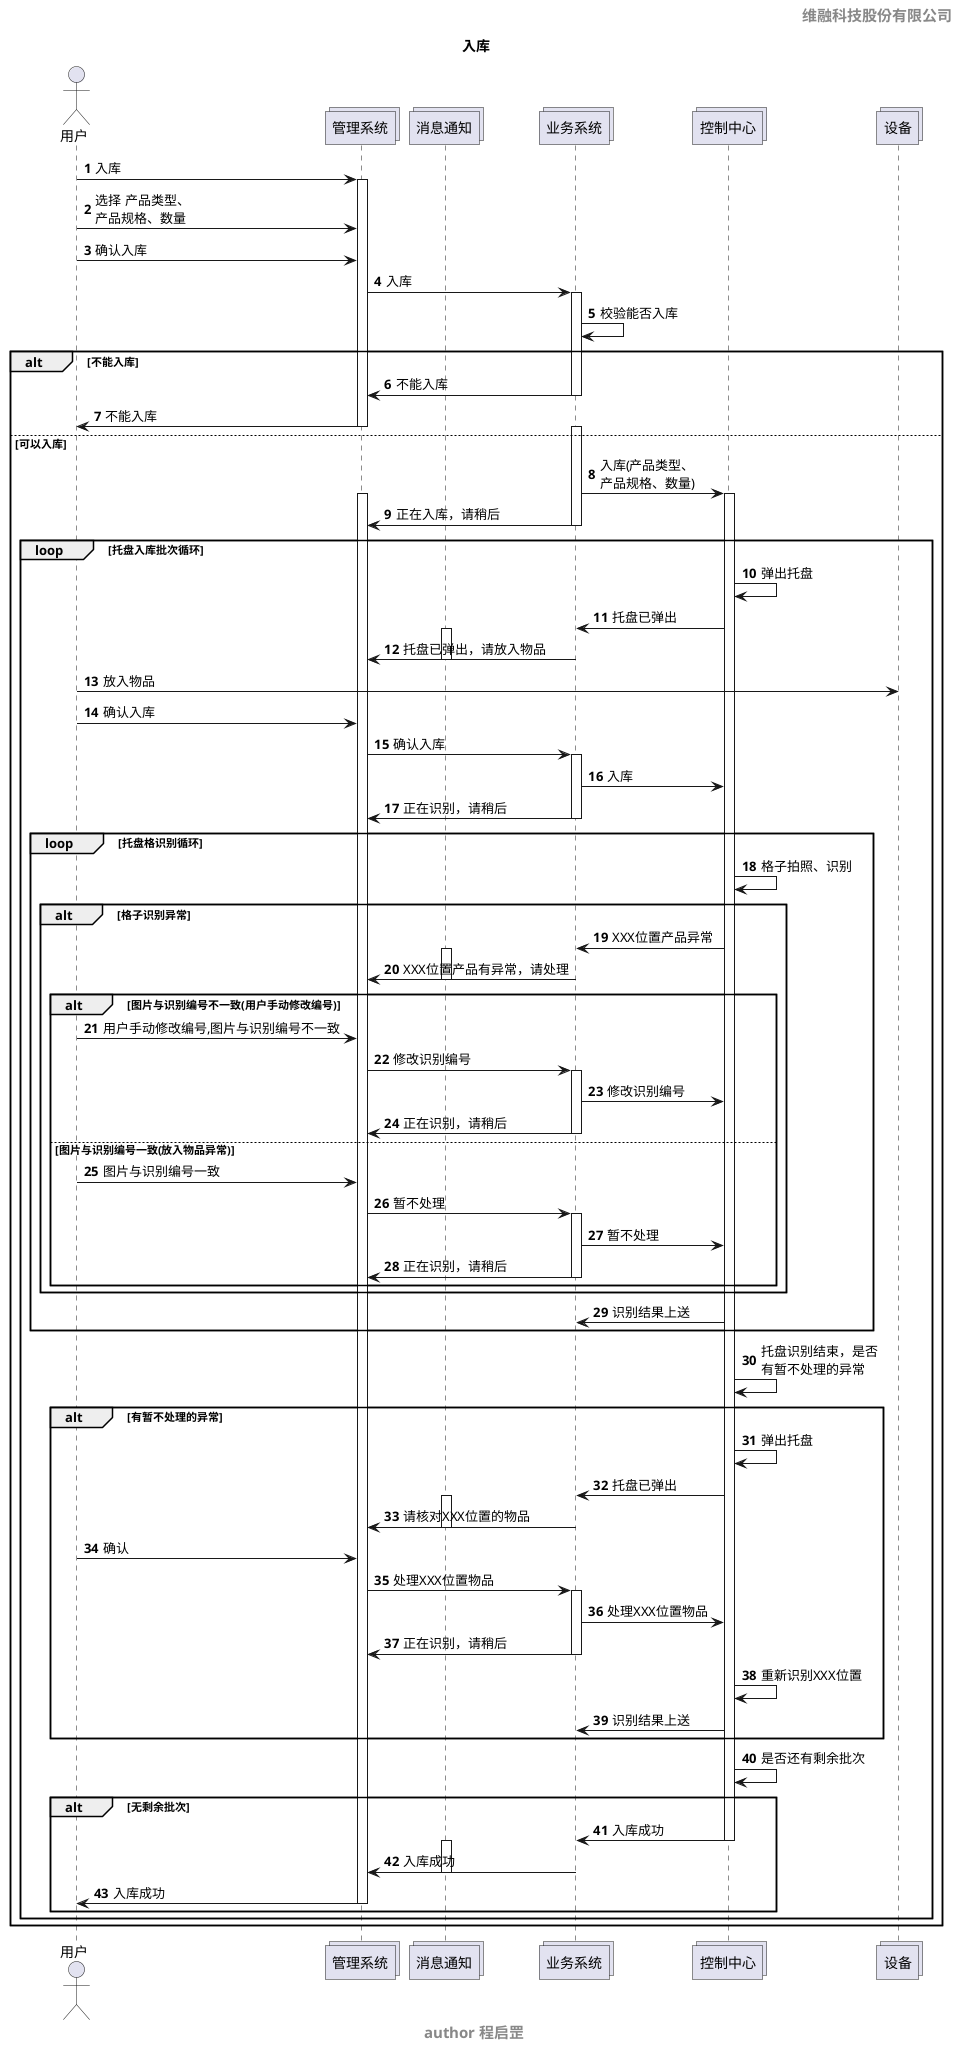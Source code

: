 
@startuml 入库

header **<size:15>维融科技股份有限公司</size>**
footer **<size:15>author 程启罡 </size>**

title  入库

autonumber

actor 用户 as USER
collections 管理系统 as BROWSER
collections 消息通知 as MQ
collections 业务系统 as SERVICE
collections 控制中心 as CONTROL
collections 设备 as DEVICE

USER -> BROWSER : 入库
activate BROWSER

USER -> BROWSER : 选择 产品类型、\n产品规格、数量 
USER -> BROWSER : 确认入库

BROWSER -> SERVICE : 入库
activate SERVICE

SERVICE -> SERVICE : 校验能否入库

alt 不能入库
    BROWSER <- SERVICE : 不能入库
    deactivate SERVICE
    USER <- BROWSER : 不能入库
    deactivate BROWSER
else 可以入库
    activate SERVICE
    SERVICE -> CONTROL : 入库(产品类型、\n产品规格、数量)
    activate CONTROL
    activate BROWSER

    BROWSER <- SERVICE : 正在入库，请稍后
    deactivate SERVICE

    loop 托盘入库批次循环
        CONTROL -> CONTROL : 弹出托盘

        SERVICE <- CONTROL : 托盘已弹出
        activate MQ
        BROWSER <- SERVICE : 托盘已弹出，请放入物品
        deactivate MQ

        USER -> DEVICE : 放入物品
        USER -> BROWSER : 确认入库
        BROWSER -> SERVICE : 确认入库
        activate SERVICE
        SERVICE -> CONTROL : 入库
        BROWSER <- SERVICE : 正在识别，请稍后
        deactivate SERVICE

        loop 托盘格识别循环
            CONTROL -> CONTROL : 格子拍照、识别
            alt 格子识别异常
                SERVICE <- CONTROL : XXX位置产品异常
                
                activate MQ
                BROWSER <- SERVICE : XXX位置产品有异常，请处理
                deactivate MQ

                alt 图片与识别编号不一致(用户手动修改编号)
                    USER -> BROWSER : 用户手动修改编号,图片与识别编号不一致
                    BROWSER -> SERVICE : 修改识别编号
                    activate SERVICE
                    SERVICE -> CONTROL : 修改识别编号
                    BROWSER <- SERVICE : 正在识别，请稍后
                    deactivate SERVICE

                else 图片与识别编号一致(放入物品异常)
                    USER -> BROWSER : 图片与识别编号一致
                    BROWSER -> SERVICE : 暂不处理
                    activate SERVICE
                    SERVICE -> CONTROL : 暂不处理
                    BROWSER <- SERVICE : 正在识别，请稍后
                    deactivate SERVICE
                end
            end
            SERVICE <- CONTROL : 识别结果上送
        end

        CONTROL -> CONTROL : 托盘识别结束，是否\n有暂不处理的异常

        alt 有暂不处理的异常
            CONTROL -> CONTROL : 弹出托盘
            SERVICE <- CONTROL : 托盘已弹出
            activate MQ
            BROWSER <- SERVICE : 请核对XXX位置的物品
            deactivate MQ
            USER -> BROWSER : 确认
            BROWSER -> SERVICE : 处理XXX位置物品
            activate SERVICE
            SERVICE -> CONTROL : 处理XXX位置物品
            BROWSER <- SERVICE : 正在识别，请稍后
            deactivate SERVICE
            CONTROL -> CONTROL : 重新识别XXX位置
            SERVICE <- CONTROL : 识别结果上送
        end
        
        CONTROL -> CONTROL : 是否还有剩余批次
        alt 无剩余批次
            SERVICE <- CONTROL : 入库成功
            deactivate CONTROL
            
            activate MQ
            BROWSER <- SERVICE : 入库成功
            deactivate MQ
            USER <- BROWSER : 入库成功
            deactivate BROWSER
        end
    end
end


deactivate BROWSER


@enduml